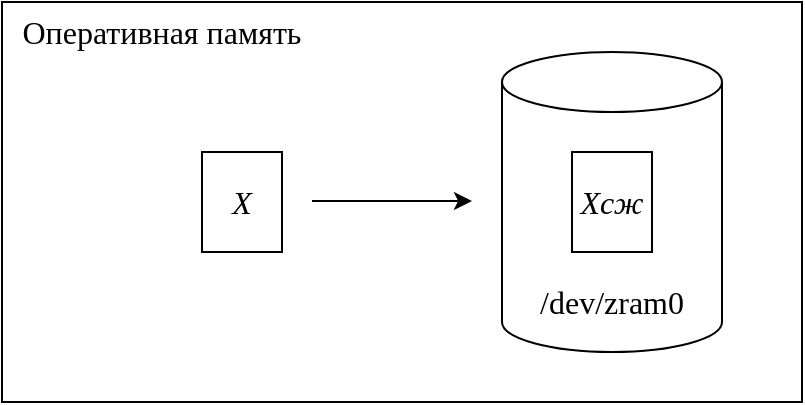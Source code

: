 <mxfile version="21.3.0" type="device">
  <diagram name="Страница 1" id="OPrfuYBIi6eHKCeP3E8L">
    <mxGraphModel dx="978" dy="591" grid="1" gridSize="10" guides="1" tooltips="1" connect="1" arrows="1" fold="1" page="1" pageScale="1" pageWidth="500" pageHeight="300" math="0" shadow="0">
      <root>
        <mxCell id="0" />
        <mxCell id="1" parent="0" />
        <mxCell id="EPUu1w6SwDRT0T6ihXzy-1" value="" style="rounded=0;whiteSpace=wrap;html=1;fontFamily=Times New Roman;fontSize=16;" vertex="1" parent="1">
          <mxGeometry x="50" y="50" width="400" height="200" as="geometry" />
        </mxCell>
        <mxCell id="EPUu1w6SwDRT0T6ihXzy-2" value="" style="shape=cylinder3;whiteSpace=wrap;html=1;boundedLbl=1;backgroundOutline=1;size=15;fontFamily=Times New Roman;fontSize=16;" vertex="1" parent="1">
          <mxGeometry x="300" y="75" width="110" height="150" as="geometry" />
        </mxCell>
        <mxCell id="EPUu1w6SwDRT0T6ihXzy-3" value="Оперативная память" style="text;html=1;strokeColor=none;fillColor=none;align=center;verticalAlign=middle;whiteSpace=wrap;rounded=0;fontFamily=Times New Roman;fontSize=16;" vertex="1" parent="1">
          <mxGeometry x="50" y="50" width="160" height="30" as="geometry" />
        </mxCell>
        <mxCell id="EPUu1w6SwDRT0T6ihXzy-4" value="&lt;i&gt;X&lt;/i&gt;" style="rounded=0;whiteSpace=wrap;html=1;fontFamily=Times New Roman;fontSize=16;" vertex="1" parent="1">
          <mxGeometry x="150" y="125" width="40" height="50" as="geometry" />
        </mxCell>
        <mxCell id="EPUu1w6SwDRT0T6ihXzy-5" value="/dev/zram0" style="text;html=1;strokeColor=none;fillColor=none;align=center;verticalAlign=middle;whiteSpace=wrap;rounded=0;fontFamily=Times New Roman;fontSize=16;" vertex="1" parent="1">
          <mxGeometry x="315" y="185" width="80" height="30" as="geometry" />
        </mxCell>
        <mxCell id="EPUu1w6SwDRT0T6ihXzy-7" value="" style="endArrow=classic;html=1;rounded=0;" edge="1" parent="1">
          <mxGeometry width="50" height="50" relative="1" as="geometry">
            <mxPoint x="205" y="149.5" as="sourcePoint" />
            <mxPoint x="285" y="149.5" as="targetPoint" />
          </mxGeometry>
        </mxCell>
        <mxCell id="EPUu1w6SwDRT0T6ihXzy-8" value="&lt;i&gt;Xсж&lt;/i&gt;" style="rounded=0;whiteSpace=wrap;html=1;fontFamily=Times New Roman;fontSize=16;" vertex="1" parent="1">
          <mxGeometry x="335" y="125" width="40" height="50" as="geometry" />
        </mxCell>
      </root>
    </mxGraphModel>
  </diagram>
</mxfile>
